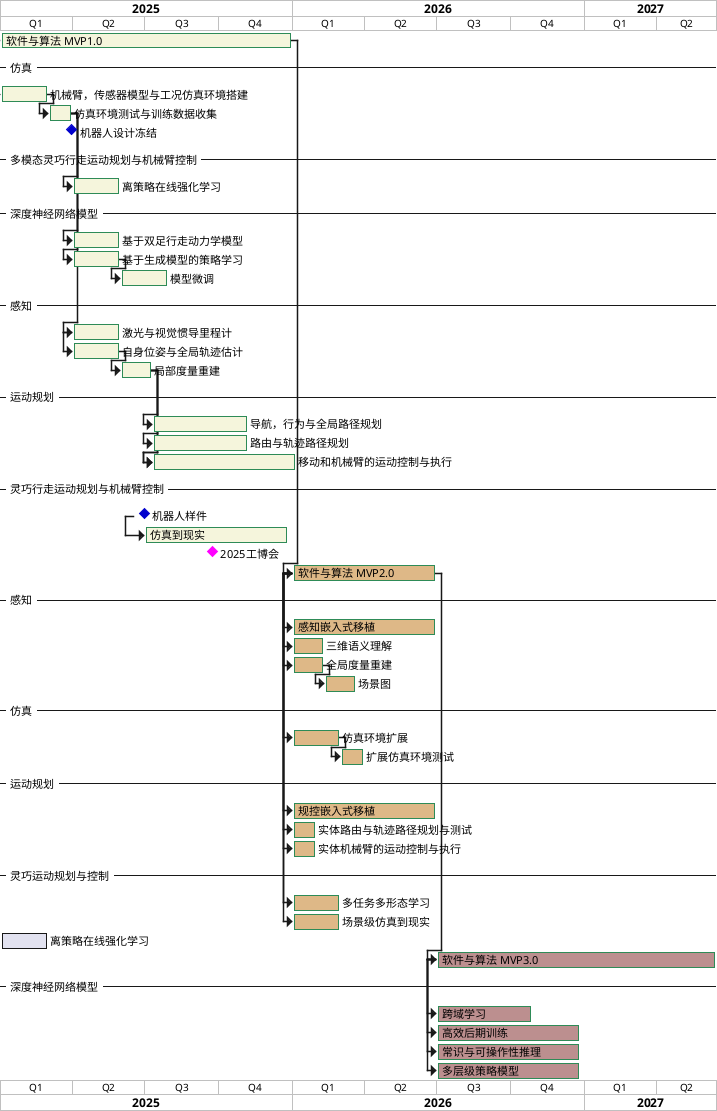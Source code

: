 @startgantt
printscale quarterly zoom 2

Project starts the 1st of january 2025
[软件与算法 MVP1.0] as [TASK1] starts the 1st of january 2025
' [TASK1] ends the 31st of december 2025
[TASK1] requires 365 days 
[TASK1] is colored in Beige/SeaGreen
-- 仿真  --
[机械臂，传感器模型与工况仿真环境搭建] as [sim-setup] requires 60 days
[sim-setup] is colored in Beige/SeaGreen
[sim-setup] starts at [TASK1]'s start
[仿真环境测试与训练数据收集] as [sim-test] requires 30 days
[sim-test] is colored in Beige/SeaGreen
[sim-test] starts at [sim-setup]'s end
[机器人设计冻结] as [design] happens at 2025-03-31
[design] is colored in MediumBlue
-- 多模态灵巧行走运动规划与机械臂控制 --
[离策略在线强化学习] as [rl] requires 60 days
[rl] is colored in Beige/SeaGreen
[rl] starts at [sim-test]'s end
-- 深度神经网络模型 --
[基于双足行走动力学模型] as [dynamics-model] requires 60 days
[dynamics-model] is colored in Beige/SeaGreen
[dynamics-model] starts at [sim-test]'s end
[基于生成模型的策略学习] as [generative-policy] requires 60 days
[generative-policy] is colored in Beige/SeaGreen
[generative-policy] starts at [sim-test]'s end
[模型微调] as [fine-tuning] requires 60 days
[fine-tuning] is colored in Beige/SeaGreen
[fine-tuning] starts at [generative-policy]'s end
-- 感知 --
[激光与视觉惯导里程计] as [odometry] requires 60 days
[odometry] is colored in Beige/SeaGreen
[odometry] starts at [sim-test]'s end
[自身位姿与全局轨迹估计] as [pose] requires 60 days
[pose] is colored in Beige/SeaGreen
[pose] starts at [odometry]'s start
[局部度量重建] as [local metrics] requires 40 days
[local metrics] is colored in Beige/SeaGreen
[local metrics] starts at [pose]'s end
-- 运动规划 --
[导航，行为与全局路径规划] as [navigation] requires 120 days
[navigation] is colored in Beige/SeaGreen
[navigation] starts at [local metrics]'s end
[路由与轨迹路径规划] as [trajectory] requires 120 days
[trajectory] is colored in Beige/SeaGreen
[trajectory] starts at [local metrics]'s end
[移动和机械臂的运动控制与执行] as [control] requires 180 days
[control] is colored in Beige/SeaGreen
[control] starts at [local metrics]'s end


-- 灵巧行走运动规划与机械臂控制 --
[机器人样件] as [sample] happens at 2025-06-30
[sample] is colored in MediumBlue

[仿真到现实] as [sim2real] requires 180 days
[sim2real] is colored in Beige/SeaGreen
[sim2real] starts at [sample]'s start

[2025工博会] as [pwee] happens at 2025-09-23
[pwee] lasts 5 days
[pwee] is colored in Magenta 

' 2025-01-18 to 2025-08-22 are named [Pilot Project]
' 2025-01-18 to 2025-08-22 are colored in salmon 

[软件与算法 MVP2.0] as [TASK2] starts the 1st of january 2026
' [TASK2] ends the 31st of may 2026
[TASK2] requires 180 days
[TASK2] is colored in BurlyWood/SeaGreen
[TASK1]->[TASK2]
-- 感知 --
[感知嵌入式移植] as [embedded perception] requires 180 days
[embedded perception] is colored in BurlyWood/SeaGreen
[embedded perception] starts at [TASK2]'s start
[三维语义理解] as [sementics] requires 40 days
[sementics] is colored in BurlyWood/SeaGreen
[sementics] starts at [TASK2]'s start
[全局度量重建] as [global metrics] requires 40 days
[global metrics] is colored in BurlyWood/SeaGreen
[global metrics] starts at [TASK2]'s start
[场景图] as [scene] requires 40 days
[scene] is colored in BurlyWood/SeaGreen
[scene] starts at [global metrics]'s end
-- 仿真  --
[仿真环境扩展] as [sim-extension] requires 60 days
[sim-extension] is colored in BurlyWood/SeaGreen
[sim-extension] starts at [TASK2]'s start
[扩展仿真环境测试] as [sim-extension-test] requires 30 days
[sim-extension-test] is colored in BurlyWood/SeaGreen
[sim-extension-test] starts at [sim-extension]'s end
-- 运动规划 --
[规控嵌入式移植] as [embedded control] requires 180 days
[embedded control] is colored in BurlyWood/SeaGreen
[embedded control] starts at [TASK2]'s start
[实体路由与轨迹路径规划与测试] as [real-trajectory] requires 30 days
[real-trajectory] is colored in BurlyWood/SeaGreen
[real-trajectory] starts at [TASK2]'s start
[实体机械臂的运动控制与执行] as [real-control] requires 30 days
[real-control] is colored in BurlyWood/SeaGreen
[real-control] starts at [TASK2]'s start
-- 灵巧运动规划与控制 --
[多任务多形态学习] as [multi-tasking] requires 60 days
[multi-tasking] is colored in BurlyWood/SeaGreen
[multi-tasking] starts at [TASK2]'s start
[场景级仿真到现实] as [sim-scene] requires 60 days
[sim-scene] is colored in BurlyWood/SeaGreen
[sim-scene] starts at [TASK2]'s start
[离策略在线强化学习] requires 60 days
[control] is colored in Beige/SeaGreen
[control] starts at [local metrics]'s end

[软件与算法 MVP3.0] as [TASK3] starts the 1st of june 2026
[TASK3] ends the 15th of june 2027
[TASK3] is colored in RosyBrown/SeaGreen
[TASK2]->[TASK3]
-- 深度神经网络模型 --
[跨域学习] as [cross-domain] requires 120 days
[cross-domain] is colored in RosyBrown/SeaGreen
[cross-domain] starts at [TASK3]'s start
[高效后期训练] as [post-training] requires 180 days
[post-training] is colored in RosyBrown/SeaGreen
[post-training] starts at [TASK3]'s start 
[常识与可操作性推理] as [common-sense] requires 180 days
[common-sense] is colored in RosyBrown/SeaGreen
[common-sense] starts at [TASK3]'s start 
[多层级策略模型] as [hierarchical] requires 180 days
[hierarchical] is colored in RosyBrown/SeaGreen
[hierarchical] starts at [TASK3]'s start 

@endgantt
